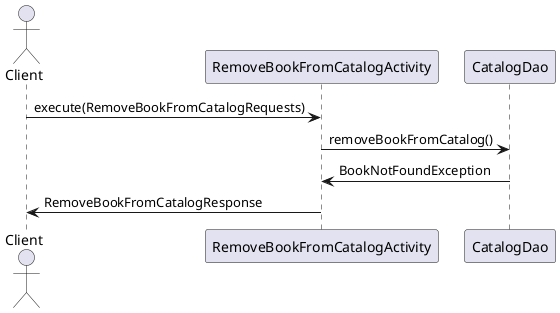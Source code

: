 PARTICIPANTS: use this file for creating the remove book from catalog diagram in mastery task 01
@startuml
actor Client as c
participant RemoveBookFromCatalogActivity as rbc
participant CatalogDao as cd

c -> rbc: execute(RemoveBookFromCatalogRequests)
rbc -> cd: removeBookFromCatalog()
cd -> rbc: BookNotFoundException
rbc -> c: RemoveBookFromCatalogResponse

@enduml